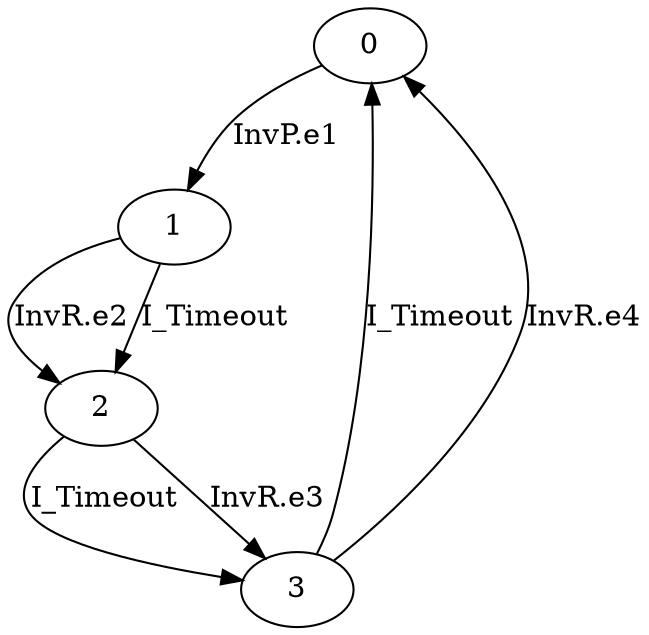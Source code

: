 digraph G {
  0 -> 1 [ label="InvP.e1" ];
  1 -> 2 [ label="InvR.e2" ];
  1 -> 2 [ label="I_Timeout" ];
  2 -> 3 [ label="I_Timeout" ];
  2 -> 3 [ label="InvR.e3" ];
  3 -> 0 [ label="I_Timeout" ];
  3 -> 0 [ label="InvR.e4" ];
}
